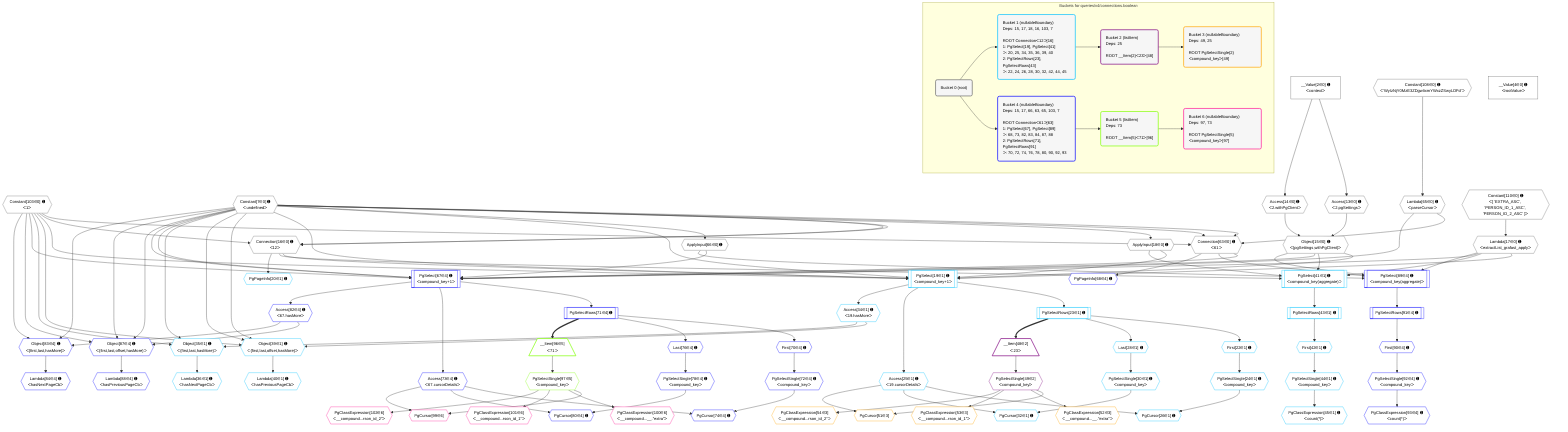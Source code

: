 %%{init: {'themeVariables': { 'fontSize': '12px'}}}%%
graph TD
    classDef path fill:#eee,stroke:#000,color:#000
    classDef plan fill:#fff,stroke-width:1px,color:#000
    classDef itemplan fill:#fff,stroke-width:2px,color:#000
    classDef unbatchedplan fill:#dff,stroke-width:1px,color:#000
    classDef sideeffectplan fill:#fcc,stroke-width:2px,color:#000
    classDef bucket fill:#f6f6f6,color:#000,stroke-width:2px,text-align:left


    %% plan dependencies
    Connection63{{"Connection[63∈0] ➊<br />ᐸ61ᐳ"}}:::plan
    Constant103{{"Constant[103∈0] ➊<br />ᐸ1ᐳ"}}:::plan
    Constant7{{"Constant[7∈0] ➊<br />ᐸundefinedᐳ"}}:::plan
    Lambda65{{"Lambda[65∈0] ➊<br />ᐸparseCursorᐳ"}}:::plan
    Constant103 & Constant7 & Constant7 & Lambda65 --> Connection63
    Connection16{{"Connection[16∈0] ➊<br />ᐸ12ᐳ"}}:::plan
    Constant103 & Constant7 & Constant7 --> Connection16
    Object15{{"Object[15∈0] ➊<br />ᐸ{pgSettings,withPgClient}ᐳ"}}:::plan
    Access13{{"Access[13∈0] ➊<br />ᐸ2.pgSettingsᐳ"}}:::plan
    Access14{{"Access[14∈0] ➊<br />ᐸ2.withPgClientᐳ"}}:::plan
    Access13 & Access14 --> Object15
    __Value2["__Value[2∈0] ➊<br />ᐸcontextᐳ"]:::plan
    __Value2 --> Access13
    __Value2 --> Access14
    Lambda17{{"Lambda[17∈0] ➊<br />ᐸextractList_grafast_applyᐳ"}}:::plan
    Constant110{{"Constant[110∈0] ➊<br />ᐸ[ 'EXTRA_ASC', 'PERSON_ID_1_ASC', 'PERSON_ID_2_ASC' ]ᐳ"}}:::plan
    Constant110 --> Lambda17
    ApplyInput18{{"ApplyInput[18∈0] ➊"}}:::plan
    Constant7 --> ApplyInput18
    Constant108{{"Constant[108∈0] ➊<br />ᐸ'WyIzNjY0MzE3ZDgwIixmYWxzZSwyLDFd'ᐳ"}}:::plan
    Constant108 --> Lambda65
    ApplyInput66{{"ApplyInput[66∈0] ➊"}}:::plan
    Constant7 --> ApplyInput66
    __Value4["__Value[4∈0] ➊<br />ᐸrootValueᐳ"]:::plan
    PgSelect19[["PgSelect[19∈1] ➊<br />ᐸcompound_key+1ᐳ"]]:::plan
    Object15 & Lambda17 & ApplyInput18 & Connection16 & Constant103 & Constant7 & Constant7 --> PgSelect19
    Object39{{"Object[39∈1] ➊<br />ᐸ{first,last,offset,hasMore}ᐳ"}}:::plan
    Access34{{"Access[34∈1] ➊<br />ᐸ19.hasMoreᐳ"}}:::plan
    Constant103 & Constant7 & Constant7 & Access34 --> Object39
    PgSelect41[["PgSelect[41∈1] ➊<br />ᐸcompound_key(aggregate)ᐳ"]]:::plan
    Object15 & Lambda17 & ApplyInput18 & Connection16 --> PgSelect41
    Object35{{"Object[35∈1] ➊<br />ᐸ{first,last,hasMore}ᐳ"}}:::plan
    Constant103 & Constant7 & Access34 --> Object35
    PgCursor26{{"PgCursor[26∈1] ➊"}}:::plan
    PgSelectSingle24{{"PgSelectSingle[24∈1] ➊<br />ᐸcompound_keyᐳ"}}:::plan
    Access25{{"Access[25∈1] ➊<br />ᐸ19.cursorDetailsᐳ"}}:::plan
    PgSelectSingle24 & Access25 --> PgCursor26
    PgCursor32{{"PgCursor[32∈1] ➊"}}:::plan
    PgSelectSingle30{{"PgSelectSingle[30∈1] ➊<br />ᐸcompound_keyᐳ"}}:::plan
    PgSelectSingle30 & Access25 --> PgCursor32
    PgPageInfo20{{"PgPageInfo[20∈1] ➊"}}:::plan
    Connection16 --> PgPageInfo20
    First22{{"First[22∈1] ➊"}}:::plan
    PgSelectRows23[["PgSelectRows[23∈1] ➊"]]:::plan
    PgSelectRows23 --> First22
    PgSelect19 --> PgSelectRows23
    First22 --> PgSelectSingle24
    PgSelect19 --> Access25
    Last28{{"Last[28∈1] ➊"}}:::plan
    PgSelectRows23 --> Last28
    Last28 --> PgSelectSingle30
    PgSelect19 --> Access34
    Lambda36{{"Lambda[36∈1] ➊<br />ᐸhasNextPageCbᐳ"}}:::plan
    Object35 --> Lambda36
    Lambda40{{"Lambda[40∈1] ➊<br />ᐸhasPreviousPageCbᐳ"}}:::plan
    Object39 --> Lambda40
    First42{{"First[42∈1] ➊"}}:::plan
    PgSelectRows43[["PgSelectRows[43∈1] ➊"]]:::plan
    PgSelectRows43 --> First42
    PgSelect41 --> PgSelectRows43
    PgSelectSingle44{{"PgSelectSingle[44∈1] ➊<br />ᐸcompound_keyᐳ"}}:::plan
    First42 --> PgSelectSingle44
    PgClassExpression45{{"PgClassExpression[45∈1] ➊<br />ᐸcount(*)ᐳ"}}:::plan
    PgSelectSingle44 --> PgClassExpression45
    __Item48[/"__Item[48∈2]<br />ᐸ23ᐳ"\]:::itemplan
    PgSelectRows23 ==> __Item48
    PgSelectSingle49{{"PgSelectSingle[49∈2]<br />ᐸcompound_keyᐳ"}}:::plan
    __Item48 --> PgSelectSingle49
    PgCursor51{{"PgCursor[51∈3]"}}:::plan
    PgSelectSingle49 & Access25 --> PgCursor51
    PgClassExpression52{{"PgClassExpression[52∈3]<br />ᐸ__compound...__.”extra”ᐳ"}}:::plan
    PgSelectSingle49 --> PgClassExpression52
    PgClassExpression53{{"PgClassExpression[53∈3]<br />ᐸ__compound...rson_id_1”ᐳ"}}:::plan
    PgSelectSingle49 --> PgClassExpression53
    PgClassExpression54{{"PgClassExpression[54∈3]<br />ᐸ__compound...rson_id_2”ᐳ"}}:::plan
    PgSelectSingle49 --> PgClassExpression54
    PgSelect67[["PgSelect[67∈4] ➊<br />ᐸcompound_key+1ᐳ"]]:::plan
    Object15 & Lambda17 & ApplyInput66 & Connection63 & Lambda65 & Constant103 & Constant7 & Constant7 --> PgSelect67
    Object87{{"Object[87∈4] ➊<br />ᐸ{first,last,offset,hasMore}ᐳ"}}:::plan
    Access82{{"Access[82∈4] ➊<br />ᐸ67.hasMoreᐳ"}}:::plan
    Constant103 & Constant7 & Constant7 & Access82 --> Object87
    PgSelect89[["PgSelect[89∈4] ➊<br />ᐸcompound_key(aggregate)ᐳ"]]:::plan
    Object15 & Lambda17 & ApplyInput66 & Connection63 --> PgSelect89
    Object83{{"Object[83∈4] ➊<br />ᐸ{first,last,hasMore}ᐳ"}}:::plan
    Constant103 & Constant7 & Access82 --> Object83
    PgCursor74{{"PgCursor[74∈4] ➊"}}:::plan
    PgSelectSingle72{{"PgSelectSingle[72∈4] ➊<br />ᐸcompound_keyᐳ"}}:::plan
    Access73{{"Access[73∈4] ➊<br />ᐸ67.cursorDetailsᐳ"}}:::plan
    PgSelectSingle72 & Access73 --> PgCursor74
    PgCursor80{{"PgCursor[80∈4] ➊"}}:::plan
    PgSelectSingle78{{"PgSelectSingle[78∈4] ➊<br />ᐸcompound_keyᐳ"}}:::plan
    PgSelectSingle78 & Access73 --> PgCursor80
    PgPageInfo68{{"PgPageInfo[68∈4] ➊"}}:::plan
    Connection63 --> PgPageInfo68
    First70{{"First[70∈4] ➊"}}:::plan
    PgSelectRows71[["PgSelectRows[71∈4] ➊"]]:::plan
    PgSelectRows71 --> First70
    PgSelect67 --> PgSelectRows71
    First70 --> PgSelectSingle72
    PgSelect67 --> Access73
    Last76{{"Last[76∈4] ➊"}}:::plan
    PgSelectRows71 --> Last76
    Last76 --> PgSelectSingle78
    PgSelect67 --> Access82
    Lambda84{{"Lambda[84∈4] ➊<br />ᐸhasNextPageCbᐳ"}}:::plan
    Object83 --> Lambda84
    Lambda88{{"Lambda[88∈4] ➊<br />ᐸhasPreviousPageCbᐳ"}}:::plan
    Object87 --> Lambda88
    First90{{"First[90∈4] ➊"}}:::plan
    PgSelectRows91[["PgSelectRows[91∈4] ➊"]]:::plan
    PgSelectRows91 --> First90
    PgSelect89 --> PgSelectRows91
    PgSelectSingle92{{"PgSelectSingle[92∈4] ➊<br />ᐸcompound_keyᐳ"}}:::plan
    First90 --> PgSelectSingle92
    PgClassExpression93{{"PgClassExpression[93∈4] ➊<br />ᐸcount(*)ᐳ"}}:::plan
    PgSelectSingle92 --> PgClassExpression93
    __Item96[/"__Item[96∈5]<br />ᐸ71ᐳ"\]:::itemplan
    PgSelectRows71 ==> __Item96
    PgSelectSingle97{{"PgSelectSingle[97∈5]<br />ᐸcompound_keyᐳ"}}:::plan
    __Item96 --> PgSelectSingle97
    PgCursor99{{"PgCursor[99∈6]"}}:::plan
    PgSelectSingle97 & Access73 --> PgCursor99
    PgClassExpression100{{"PgClassExpression[100∈6]<br />ᐸ__compound...__.”extra”ᐳ"}}:::plan
    PgSelectSingle97 --> PgClassExpression100
    PgClassExpression101{{"PgClassExpression[101∈6]<br />ᐸ__compound...rson_id_1”ᐳ"}}:::plan
    PgSelectSingle97 --> PgClassExpression101
    PgClassExpression102{{"PgClassExpression[102∈6]<br />ᐸ__compound...rson_id_2”ᐳ"}}:::plan
    PgSelectSingle97 --> PgClassExpression102

    %% define steps

    subgraph "Buckets for queries/v4/connections.boolean"
    Bucket0("Bucket 0 (root)"):::bucket
    classDef bucket0 stroke:#696969
    class Bucket0,__Value2,__Value4,Constant7,Access13,Access14,Object15,Connection16,Lambda17,ApplyInput18,Connection63,Lambda65,ApplyInput66,Constant103,Constant108,Constant110 bucket0
    Bucket1("Bucket 1 (nullableBoundary)<br />Deps: 15, 17, 18, 16, 103, 7<br /><br />ROOT Connectionᐸ12ᐳ[16]<br />1: PgSelect[19], PgSelect[41]<br />ᐳ: 20, 25, 34, 35, 36, 39, 40<br />2: PgSelectRows[23], PgSelectRows[43]<br />ᐳ: 22, 24, 26, 28, 30, 32, 42, 44, 45"):::bucket
    classDef bucket1 stroke:#00bfff
    class Bucket1,PgSelect19,PgPageInfo20,First22,PgSelectRows23,PgSelectSingle24,Access25,PgCursor26,Last28,PgSelectSingle30,PgCursor32,Access34,Object35,Lambda36,Object39,Lambda40,PgSelect41,First42,PgSelectRows43,PgSelectSingle44,PgClassExpression45 bucket1
    Bucket2("Bucket 2 (listItem)<br />Deps: 25<br /><br />ROOT __Item{2}ᐸ23ᐳ[48]"):::bucket
    classDef bucket2 stroke:#7f007f
    class Bucket2,__Item48,PgSelectSingle49 bucket2
    Bucket3("Bucket 3 (nullableBoundary)<br />Deps: 49, 25<br /><br />ROOT PgSelectSingle{2}ᐸcompound_keyᐳ[49]"):::bucket
    classDef bucket3 stroke:#ffa500
    class Bucket3,PgCursor51,PgClassExpression52,PgClassExpression53,PgClassExpression54 bucket3
    Bucket4("Bucket 4 (nullableBoundary)<br />Deps: 15, 17, 66, 63, 65, 103, 7<br /><br />ROOT Connectionᐸ61ᐳ[63]<br />1: PgSelect[67], PgSelect[89]<br />ᐳ: 68, 73, 82, 83, 84, 87, 88<br />2: PgSelectRows[71], PgSelectRows[91]<br />ᐳ: 70, 72, 74, 76, 78, 80, 90, 92, 93"):::bucket
    classDef bucket4 stroke:#0000ff
    class Bucket4,PgSelect67,PgPageInfo68,First70,PgSelectRows71,PgSelectSingle72,Access73,PgCursor74,Last76,PgSelectSingle78,PgCursor80,Access82,Object83,Lambda84,Object87,Lambda88,PgSelect89,First90,PgSelectRows91,PgSelectSingle92,PgClassExpression93 bucket4
    Bucket5("Bucket 5 (listItem)<br />Deps: 73<br /><br />ROOT __Item{5}ᐸ71ᐳ[96]"):::bucket
    classDef bucket5 stroke:#7fff00
    class Bucket5,__Item96,PgSelectSingle97 bucket5
    Bucket6("Bucket 6 (nullableBoundary)<br />Deps: 97, 73<br /><br />ROOT PgSelectSingle{5}ᐸcompound_keyᐳ[97]"):::bucket
    classDef bucket6 stroke:#ff1493
    class Bucket6,PgCursor99,PgClassExpression100,PgClassExpression101,PgClassExpression102 bucket6
    Bucket0 --> Bucket1 & Bucket4
    Bucket1 --> Bucket2
    Bucket2 --> Bucket3
    Bucket4 --> Bucket5
    Bucket5 --> Bucket6
    end